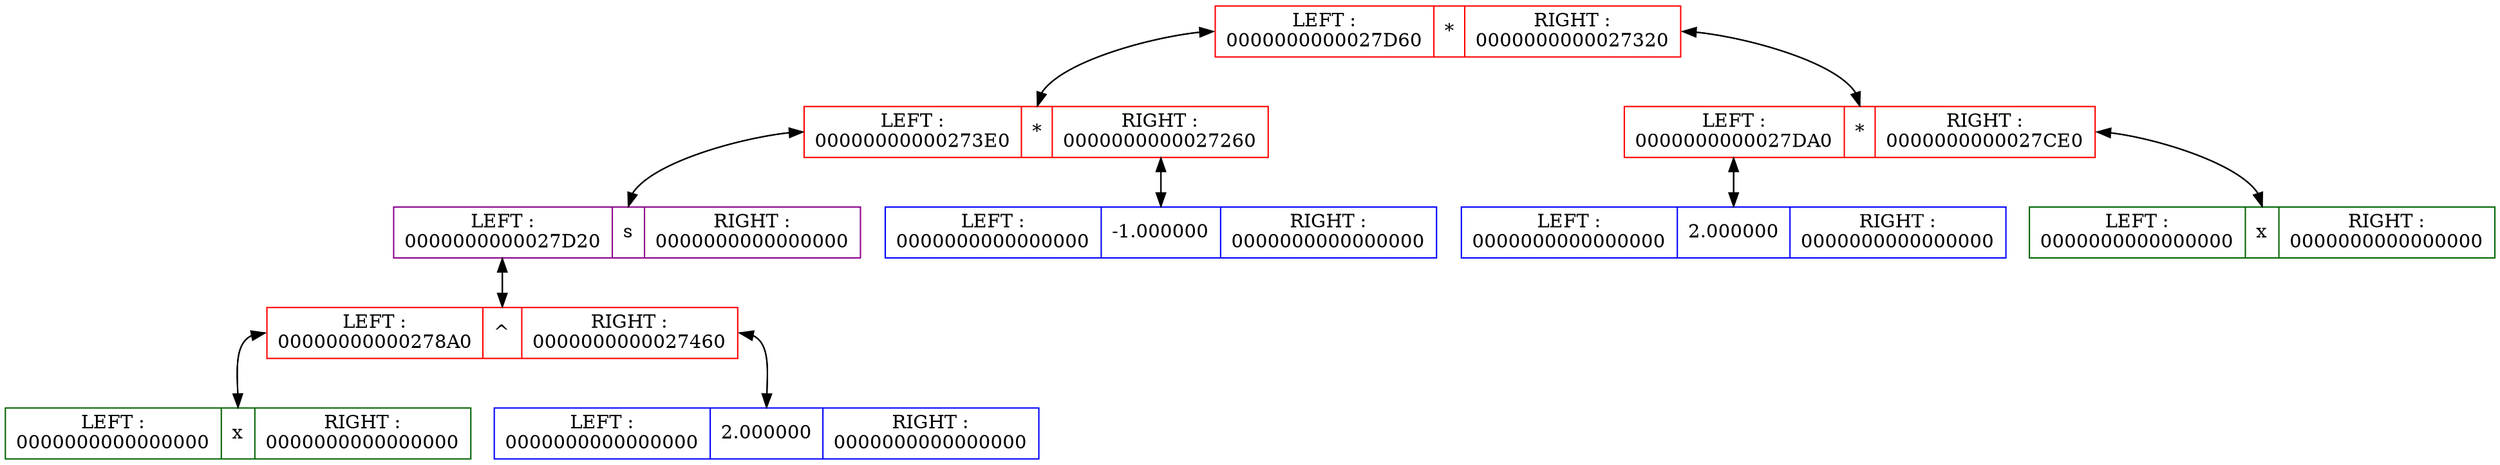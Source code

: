 	digraph dump_graph{
	rankdir=HR;
	node[color = "red",fontsize=14];
	INFO0000000000027660 [shape = record, label = " <left> LEFT :\n0000000000027D60 | <name> * | <right> RIGHT :\n0000000000027320"];
	node[color = "red",fontsize=14];
	INFO0000000000027D60 [shape = record, label = " <left> LEFT :\n00000000000273E0 | <name> *| <right> RIGHT :\n0000000000027260"];
	INFO0000000000027660: <left> -> INFO0000000000027D60: <name>
	INFO0000000000027D60: <name> -> INFO0000000000027660: <left>
	node[color = "darkmagenta",fontsize=14];
	INFO00000000000273E0 [shape = record, label = " <left> LEFT :\n0000000000027D20 | <name> s| <right> RIGHT :\n0000000000000000"];
	INFO0000000000027D60: <left> -> INFO00000000000273E0: <name>
	INFO00000000000273E0: <name> -> INFO0000000000027D60: <left>
	node[color = "red",fontsize=14];
	INFO0000000000027D20 [shape = record, label = " <left> LEFT :\n00000000000278A0 | <name> ^| <right> RIGHT :\n0000000000027460"];
	INFO00000000000273E0: <left> -> INFO0000000000027D20: <name>
	INFO0000000000027D20: <name> -> INFO00000000000273E0: <left>
	node[color = "darkgreen",fontsize=14];
	INFO00000000000278A0 [shape = record, label = " <left> LEFT :\n0000000000000000 | <name> x| <right> RIGHT :\n0000000000000000"];
	INFO0000000000027D20: <left> -> INFO00000000000278A0: <name>
	INFO00000000000278A0: <name> -> INFO0000000000027D20: <left>
	node[color = "blue",fontsize=14];
	INFO0000000000027460 [shape = record, label = " <left> LEFT :\n0000000000000000 | <name> 2.000000| <right> RIGHT :\n0000000000000000"];
	INFO0000000000027D20: <right> -> INFO0000000000027460: <name>
	INFO0000000000027460: <name> -> INFO0000000000027D20: <right>
	node[color = "blue",fontsize=14];
	INFO0000000000027260 [shape = record, label = " <left> LEFT :\n0000000000000000 | <name> -1.000000| <right> RIGHT :\n0000000000000000"];
	INFO0000000000027D60: <right> -> INFO0000000000027260: <name>
	INFO0000000000027260: <name> -> INFO0000000000027D60: <right>
	node[color = "red",fontsize=14];
	INFO0000000000027320 [shape = record, label = " <left> LEFT :\n0000000000027DA0 | <name> *| <right> RIGHT :\n0000000000027CE0"];
	INFO0000000000027660: <right> -> INFO0000000000027320: <name>
	INFO0000000000027320: <name> -> INFO0000000000027660: <right>
	node[color = "blue",fontsize=14];
	INFO0000000000027DA0 [shape = record, label = " <left> LEFT :\n0000000000000000 | <name> 2.000000| <right> RIGHT :\n0000000000000000"];
	INFO0000000000027320: <left> -> INFO0000000000027DA0: <name>
	INFO0000000000027DA0: <name> -> INFO0000000000027320: <left>
	node[color = "darkgreen",fontsize=14];
	INFO0000000000027CE0 [shape = record, label = " <left> LEFT :\n0000000000000000 | <name> x| <right> RIGHT :\n0000000000000000"];
	INFO0000000000027320: <right> -> INFO0000000000027CE0: <name>
	INFO0000000000027CE0: <name> -> INFO0000000000027320: <right>
	}